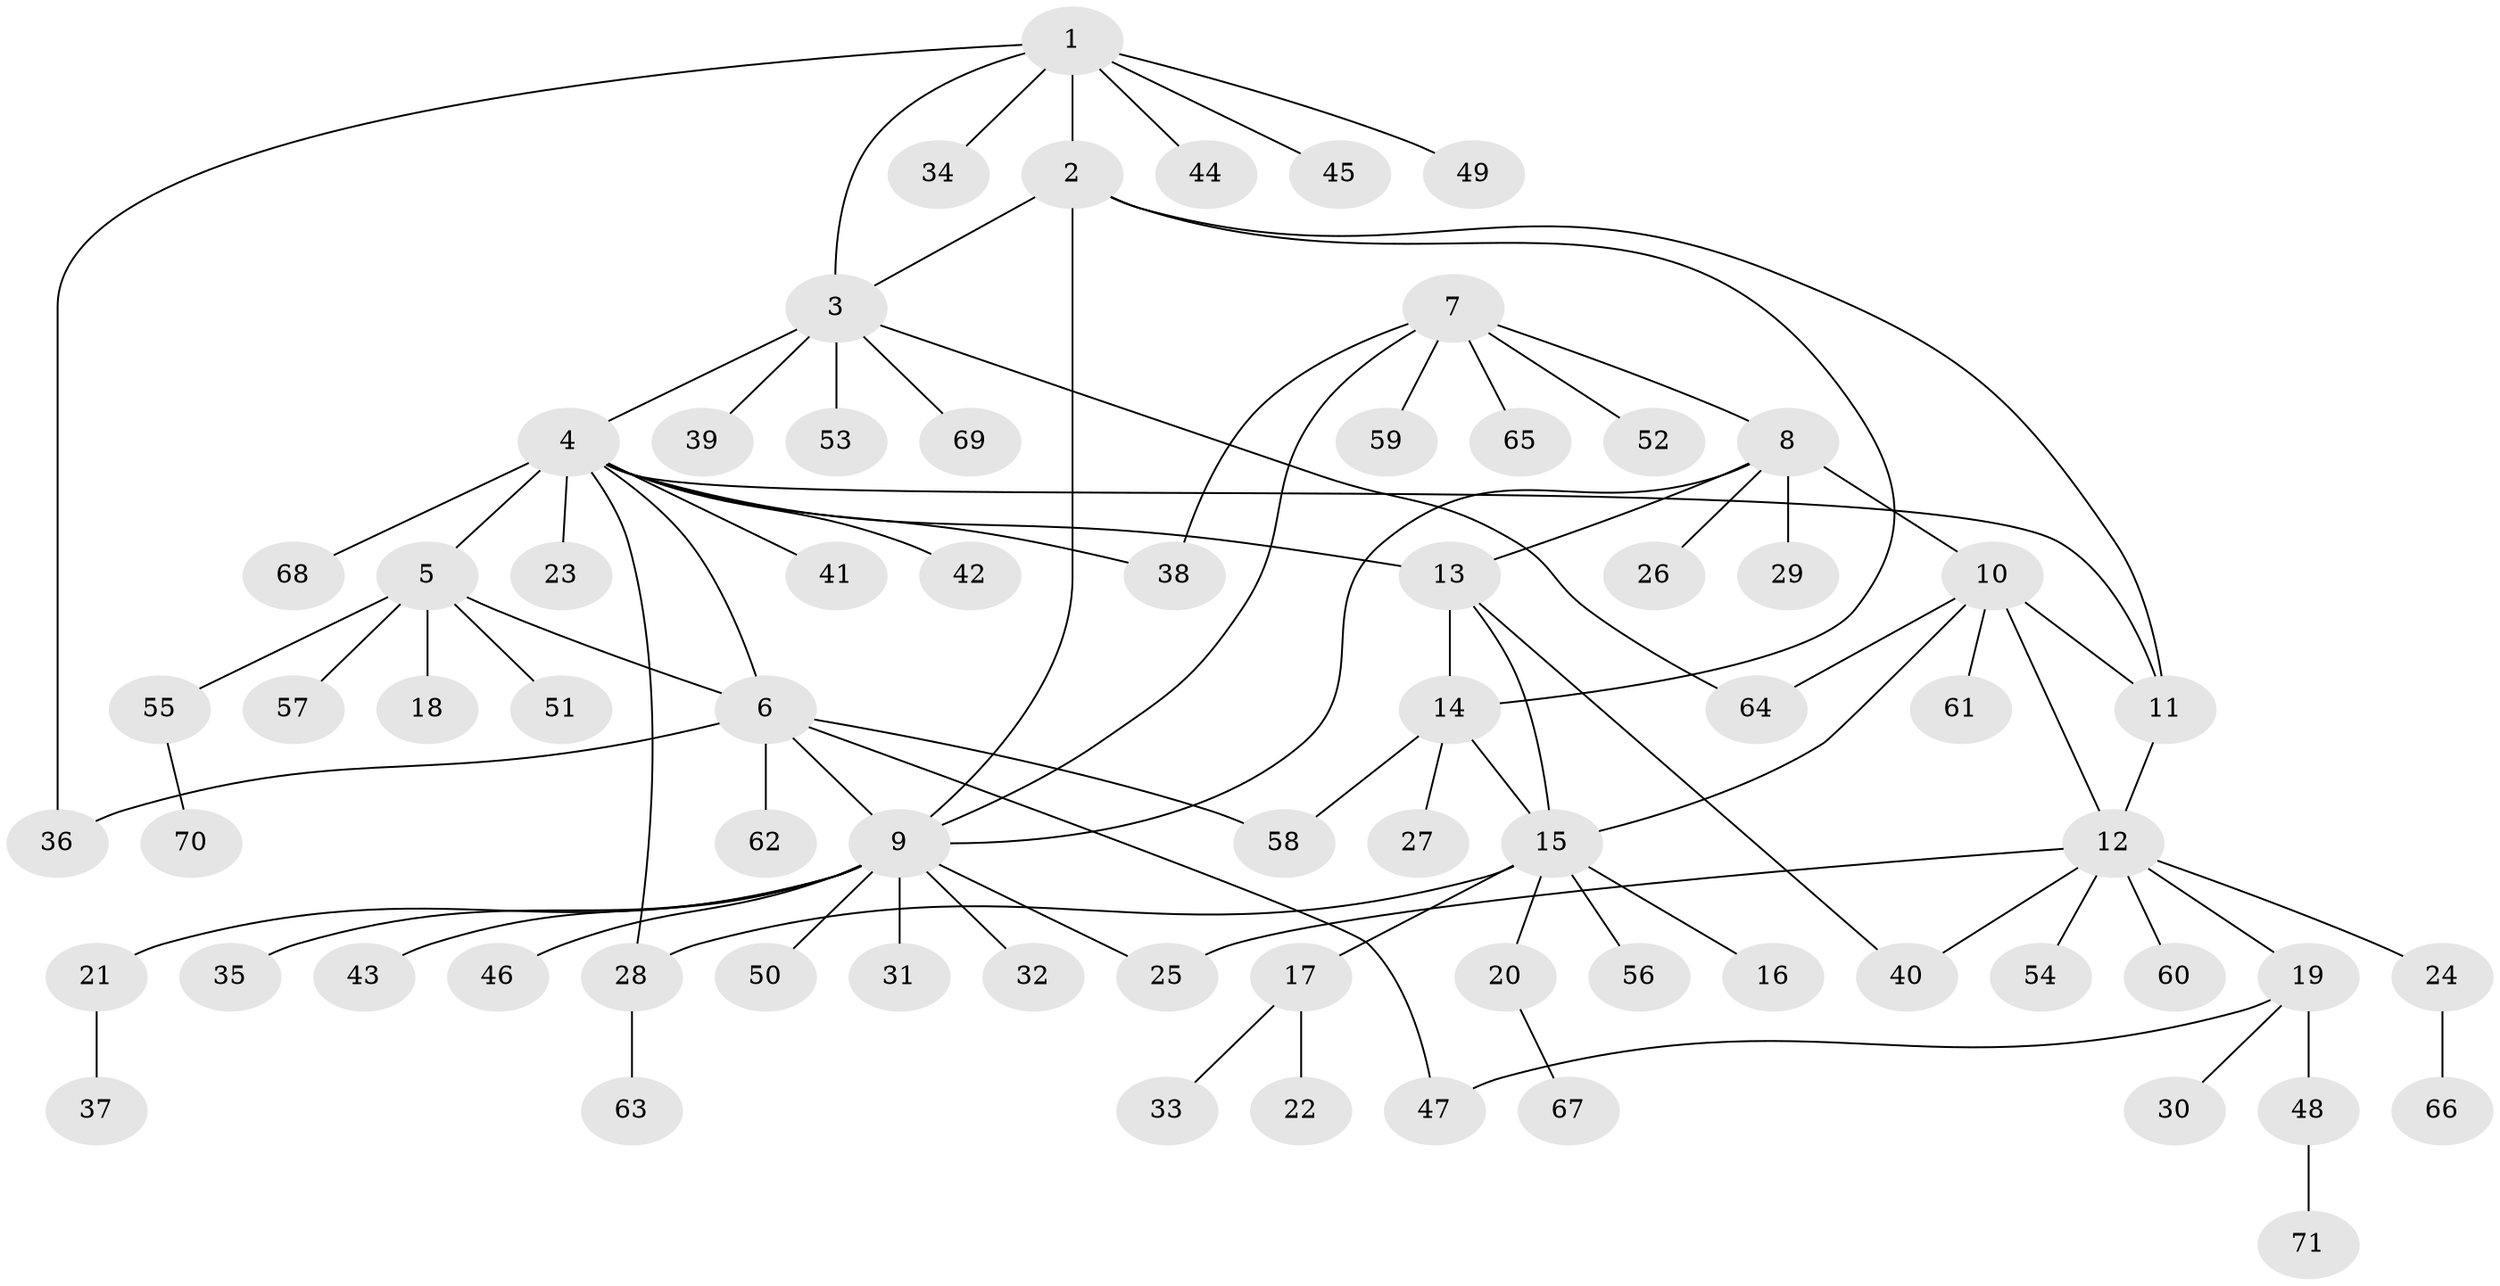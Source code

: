 // Generated by graph-tools (version 1.1) at 2025/37/03/09/25 02:37:23]
// undirected, 71 vertices, 89 edges
graph export_dot {
graph [start="1"]
  node [color=gray90,style=filled];
  1;
  2;
  3;
  4;
  5;
  6;
  7;
  8;
  9;
  10;
  11;
  12;
  13;
  14;
  15;
  16;
  17;
  18;
  19;
  20;
  21;
  22;
  23;
  24;
  25;
  26;
  27;
  28;
  29;
  30;
  31;
  32;
  33;
  34;
  35;
  36;
  37;
  38;
  39;
  40;
  41;
  42;
  43;
  44;
  45;
  46;
  47;
  48;
  49;
  50;
  51;
  52;
  53;
  54;
  55;
  56;
  57;
  58;
  59;
  60;
  61;
  62;
  63;
  64;
  65;
  66;
  67;
  68;
  69;
  70;
  71;
  1 -- 2;
  1 -- 3;
  1 -- 34;
  1 -- 36;
  1 -- 44;
  1 -- 45;
  1 -- 49;
  2 -- 3;
  2 -- 9;
  2 -- 11;
  2 -- 14;
  3 -- 4;
  3 -- 39;
  3 -- 53;
  3 -- 64;
  3 -- 69;
  4 -- 5;
  4 -- 6;
  4 -- 11;
  4 -- 13;
  4 -- 23;
  4 -- 28;
  4 -- 38;
  4 -- 41;
  4 -- 42;
  4 -- 68;
  5 -- 6;
  5 -- 18;
  5 -- 51;
  5 -- 55;
  5 -- 57;
  6 -- 9;
  6 -- 36;
  6 -- 47;
  6 -- 58;
  6 -- 62;
  7 -- 8;
  7 -- 9;
  7 -- 38;
  7 -- 52;
  7 -- 59;
  7 -- 65;
  8 -- 9;
  8 -- 10;
  8 -- 13;
  8 -- 26;
  8 -- 29;
  9 -- 21;
  9 -- 25;
  9 -- 31;
  9 -- 32;
  9 -- 35;
  9 -- 43;
  9 -- 46;
  9 -- 50;
  10 -- 11;
  10 -- 12;
  10 -- 15;
  10 -- 61;
  10 -- 64;
  11 -- 12;
  12 -- 19;
  12 -- 24;
  12 -- 25;
  12 -- 40;
  12 -- 54;
  12 -- 60;
  13 -- 14;
  13 -- 15;
  13 -- 40;
  14 -- 15;
  14 -- 27;
  14 -- 58;
  15 -- 16;
  15 -- 17;
  15 -- 20;
  15 -- 28;
  15 -- 56;
  17 -- 22;
  17 -- 33;
  19 -- 30;
  19 -- 47;
  19 -- 48;
  20 -- 67;
  21 -- 37;
  24 -- 66;
  28 -- 63;
  48 -- 71;
  55 -- 70;
}
